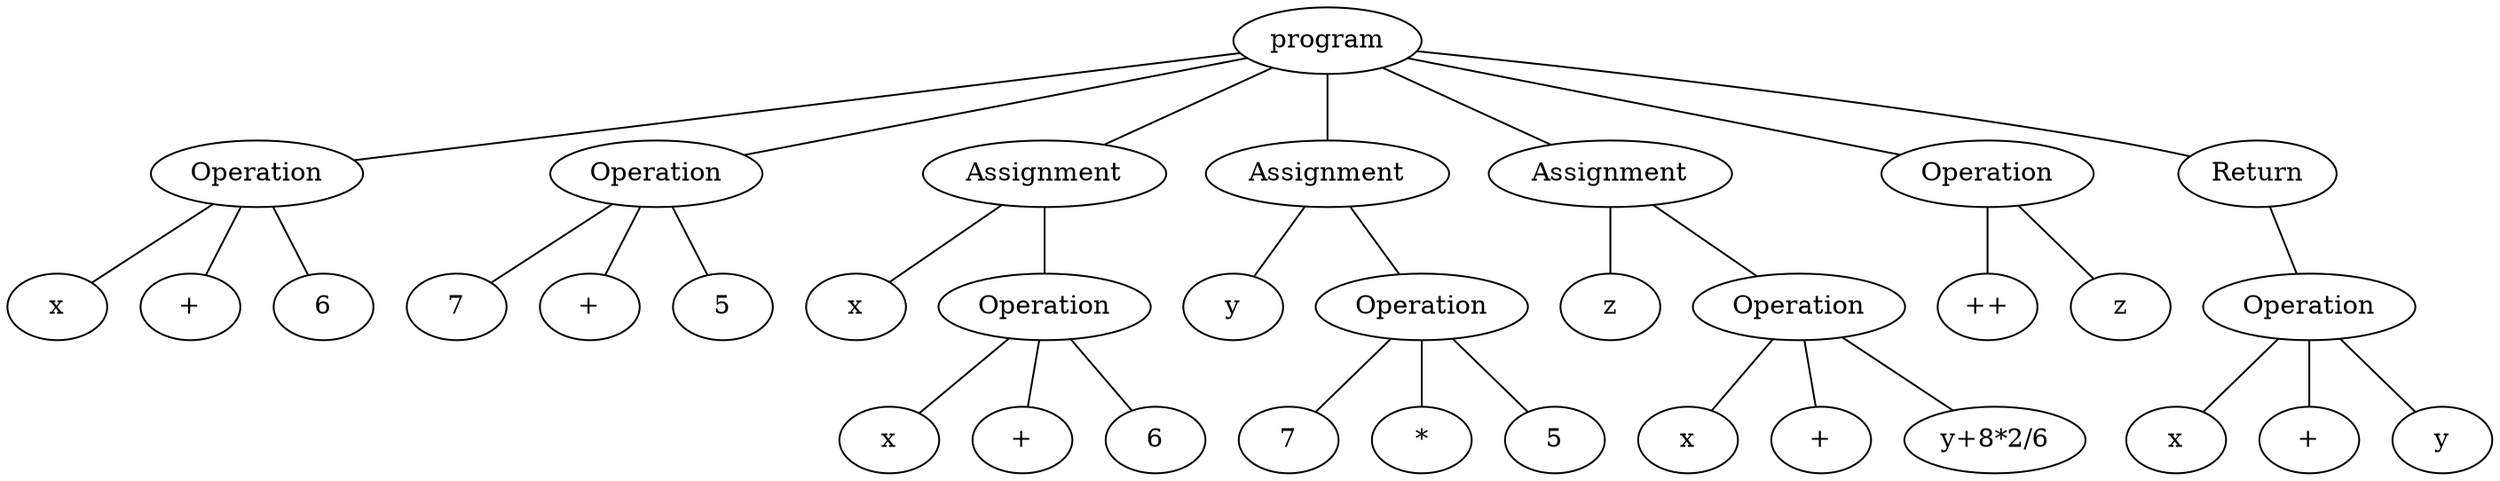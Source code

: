 graph AST {
0[label="program"];
1[label="Operation"];
0 -- 1;
2[label="x"];
1 -- 2;
3[label="+"];
1 -- 3;
4[label="6"];
1 -- 4;
5[label="Operation"];
0 -- 5;
6[label="7"];
5 -- 6;
7[label="+"];
5 -- 7;
8[label="5"];
5 -- 8;
9[label="Assignment"];
0 -- 9;
10[label="x"];
9 -- 10;
11[label="Operation"];
9 -- 11;
12[label="x"];
11 -- 12;
13[label="+"];
11 -- 13;
14[label="6"];
11 -- 14;
15[label="Assignment"];
0 -- 15;
16[label="y"];
15 -- 16;
17[label="Operation"];
15 -- 17;
18[label="7"];
17 -- 18;
19[label="*"];
17 -- 19;
20[label="5"];
17 -- 20;
21[label="Assignment"];
0 -- 21;
22[label="z"];
21 -- 22;
23[label="Operation"];
21 -- 23;
24[label="x"];
23 -- 24;
25[label="+"];
23 -- 25;
26[label="y+8*2/6"];
23 -- 26;
27[label="Operation"];
0 -- 27;
28[label="++"];
27 -- 28;
29[label="z"];
27 -- 29;
30[label="Return"];
0 -- 30;
31[label="Operation"];
30 -- 31;
32[label="x"];
31 -- 32;
33[label="+"];
31 -- 33;
34[label="y"];
31 -- 34;

}
